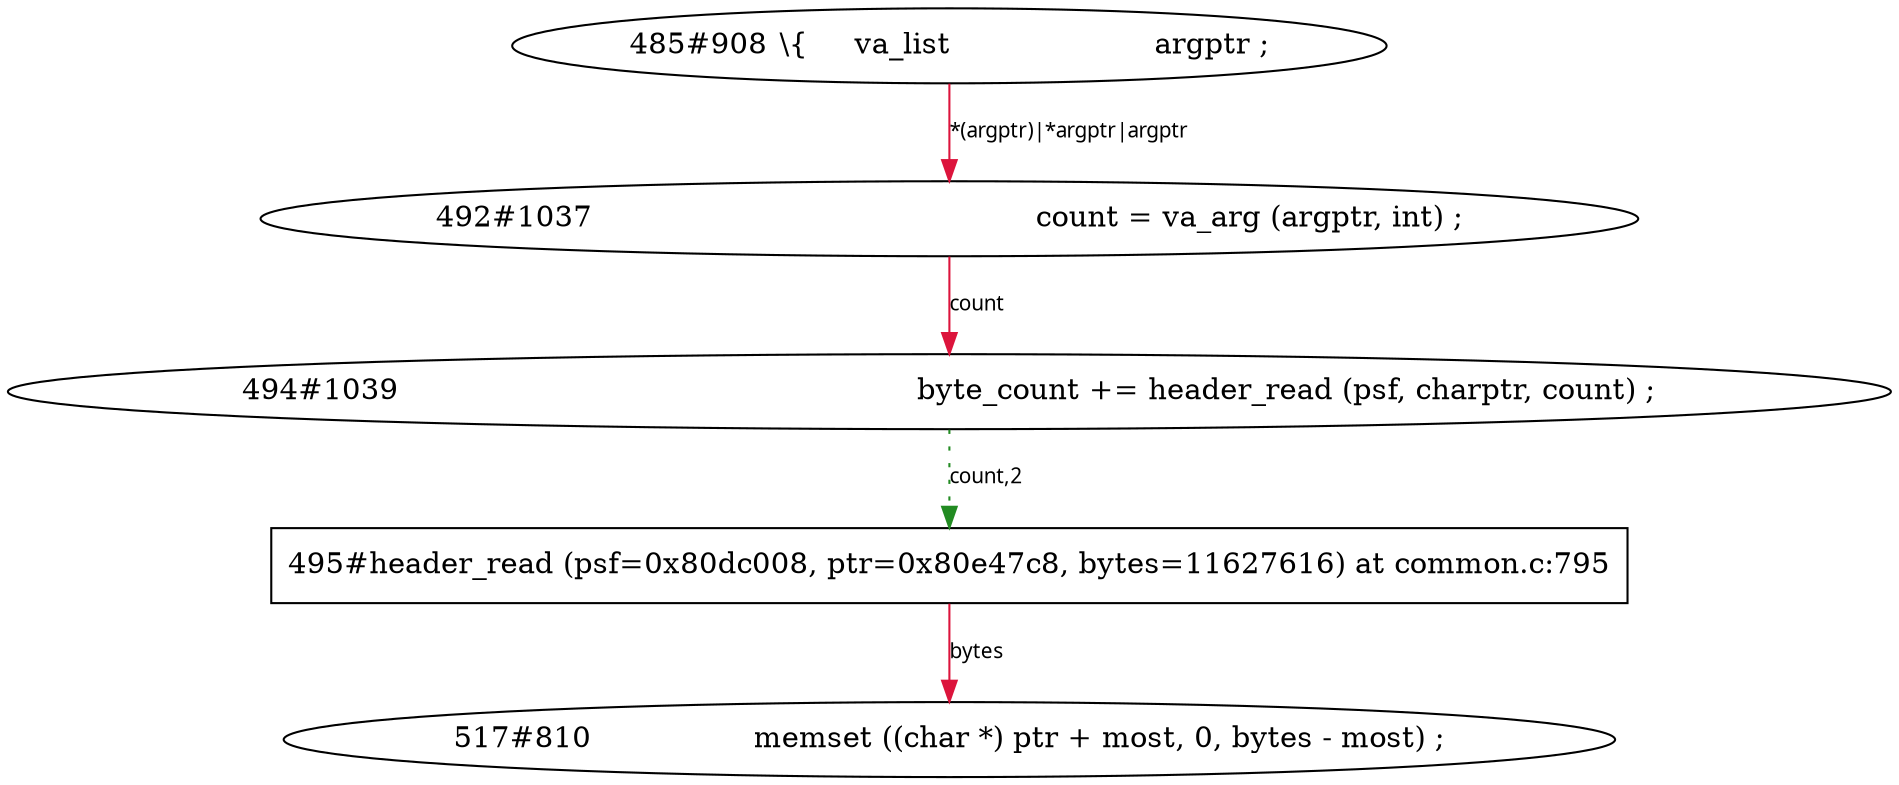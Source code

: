 digraph tiantgraph{
"485#908	\\{	va_list			argptr ;";
"492#1037						count = va_arg (argptr, int) ;";
"517#810			memset ((char *) ptr + most, 0, bytes - most) ;";
"494#1039							byte_count += header_read (psf, charptr, count) ;";
"495#header_read (psf=0x80dc008, ptr=0x80e47c8, bytes=11627616) at common.c:795"[shape="record"];
edge [fontname = "Verdana", fontsize = 10, color="crimson", style="solid"];
"485#908	\\{	va_list			argptr ;"->"492#1037						count = va_arg (argptr, int) ;"[label="*(argptr)|*argptr|argptr"];
"495#header_read (psf=0x80dc008, ptr=0x80e47c8, bytes=11627616) at common.c:795"->"517#810			memset ((char *) ptr + most, 0, bytes - most) ;"[label="bytes"];
"492#1037						count = va_arg (argptr, int) ;"->"494#1039							byte_count += header_read (psf, charptr, count) ;"[label="count"];
"494#1039							byte_count += header_read (psf, charptr, count) ;"->"495#header_read (psf=0x80dc008, ptr=0x80e47c8, bytes=11627616) at common.c:795"[label="count,2",style="dotted", color="forestgreen"];
}